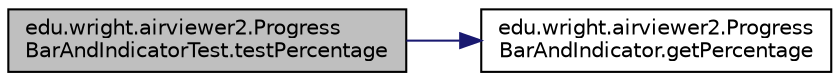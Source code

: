 digraph "edu.wright.airviewer2.ProgressBarAndIndicatorTest.testPercentage"
{
 // LATEX_PDF_SIZE
  edge [fontname="Helvetica",fontsize="10",labelfontname="Helvetica",labelfontsize="10"];
  node [fontname="Helvetica",fontsize="10",shape=record];
  rankdir="LR";
  Node0 [label="edu.wright.airviewer2.Progress\lBarAndIndicatorTest.testPercentage",height=0.2,width=0.4,color="black", fillcolor="grey75", style="filled", fontcolor="black",tooltip="issue issue These are the test cases for progress bar and progress indicator functionality"];
  Node0 -> Node1 [color="midnightblue",fontsize="10",style="solid",fontname="Helvetica"];
  Node1 [label="edu.wright.airviewer2.Progress\lBarAndIndicator.getPercentage",height=0.2,width=0.4,color="black", fillcolor="white", style="filled",URL="$classedu_1_1wright_1_1airviewer2_1_1_progress_bar_and_indicator_a85b7269927848830bd450c39c4cbac11.html#a85b7269927848830bd450c39c4cbac11",tooltip="Issue Issue Pull request"];
}

